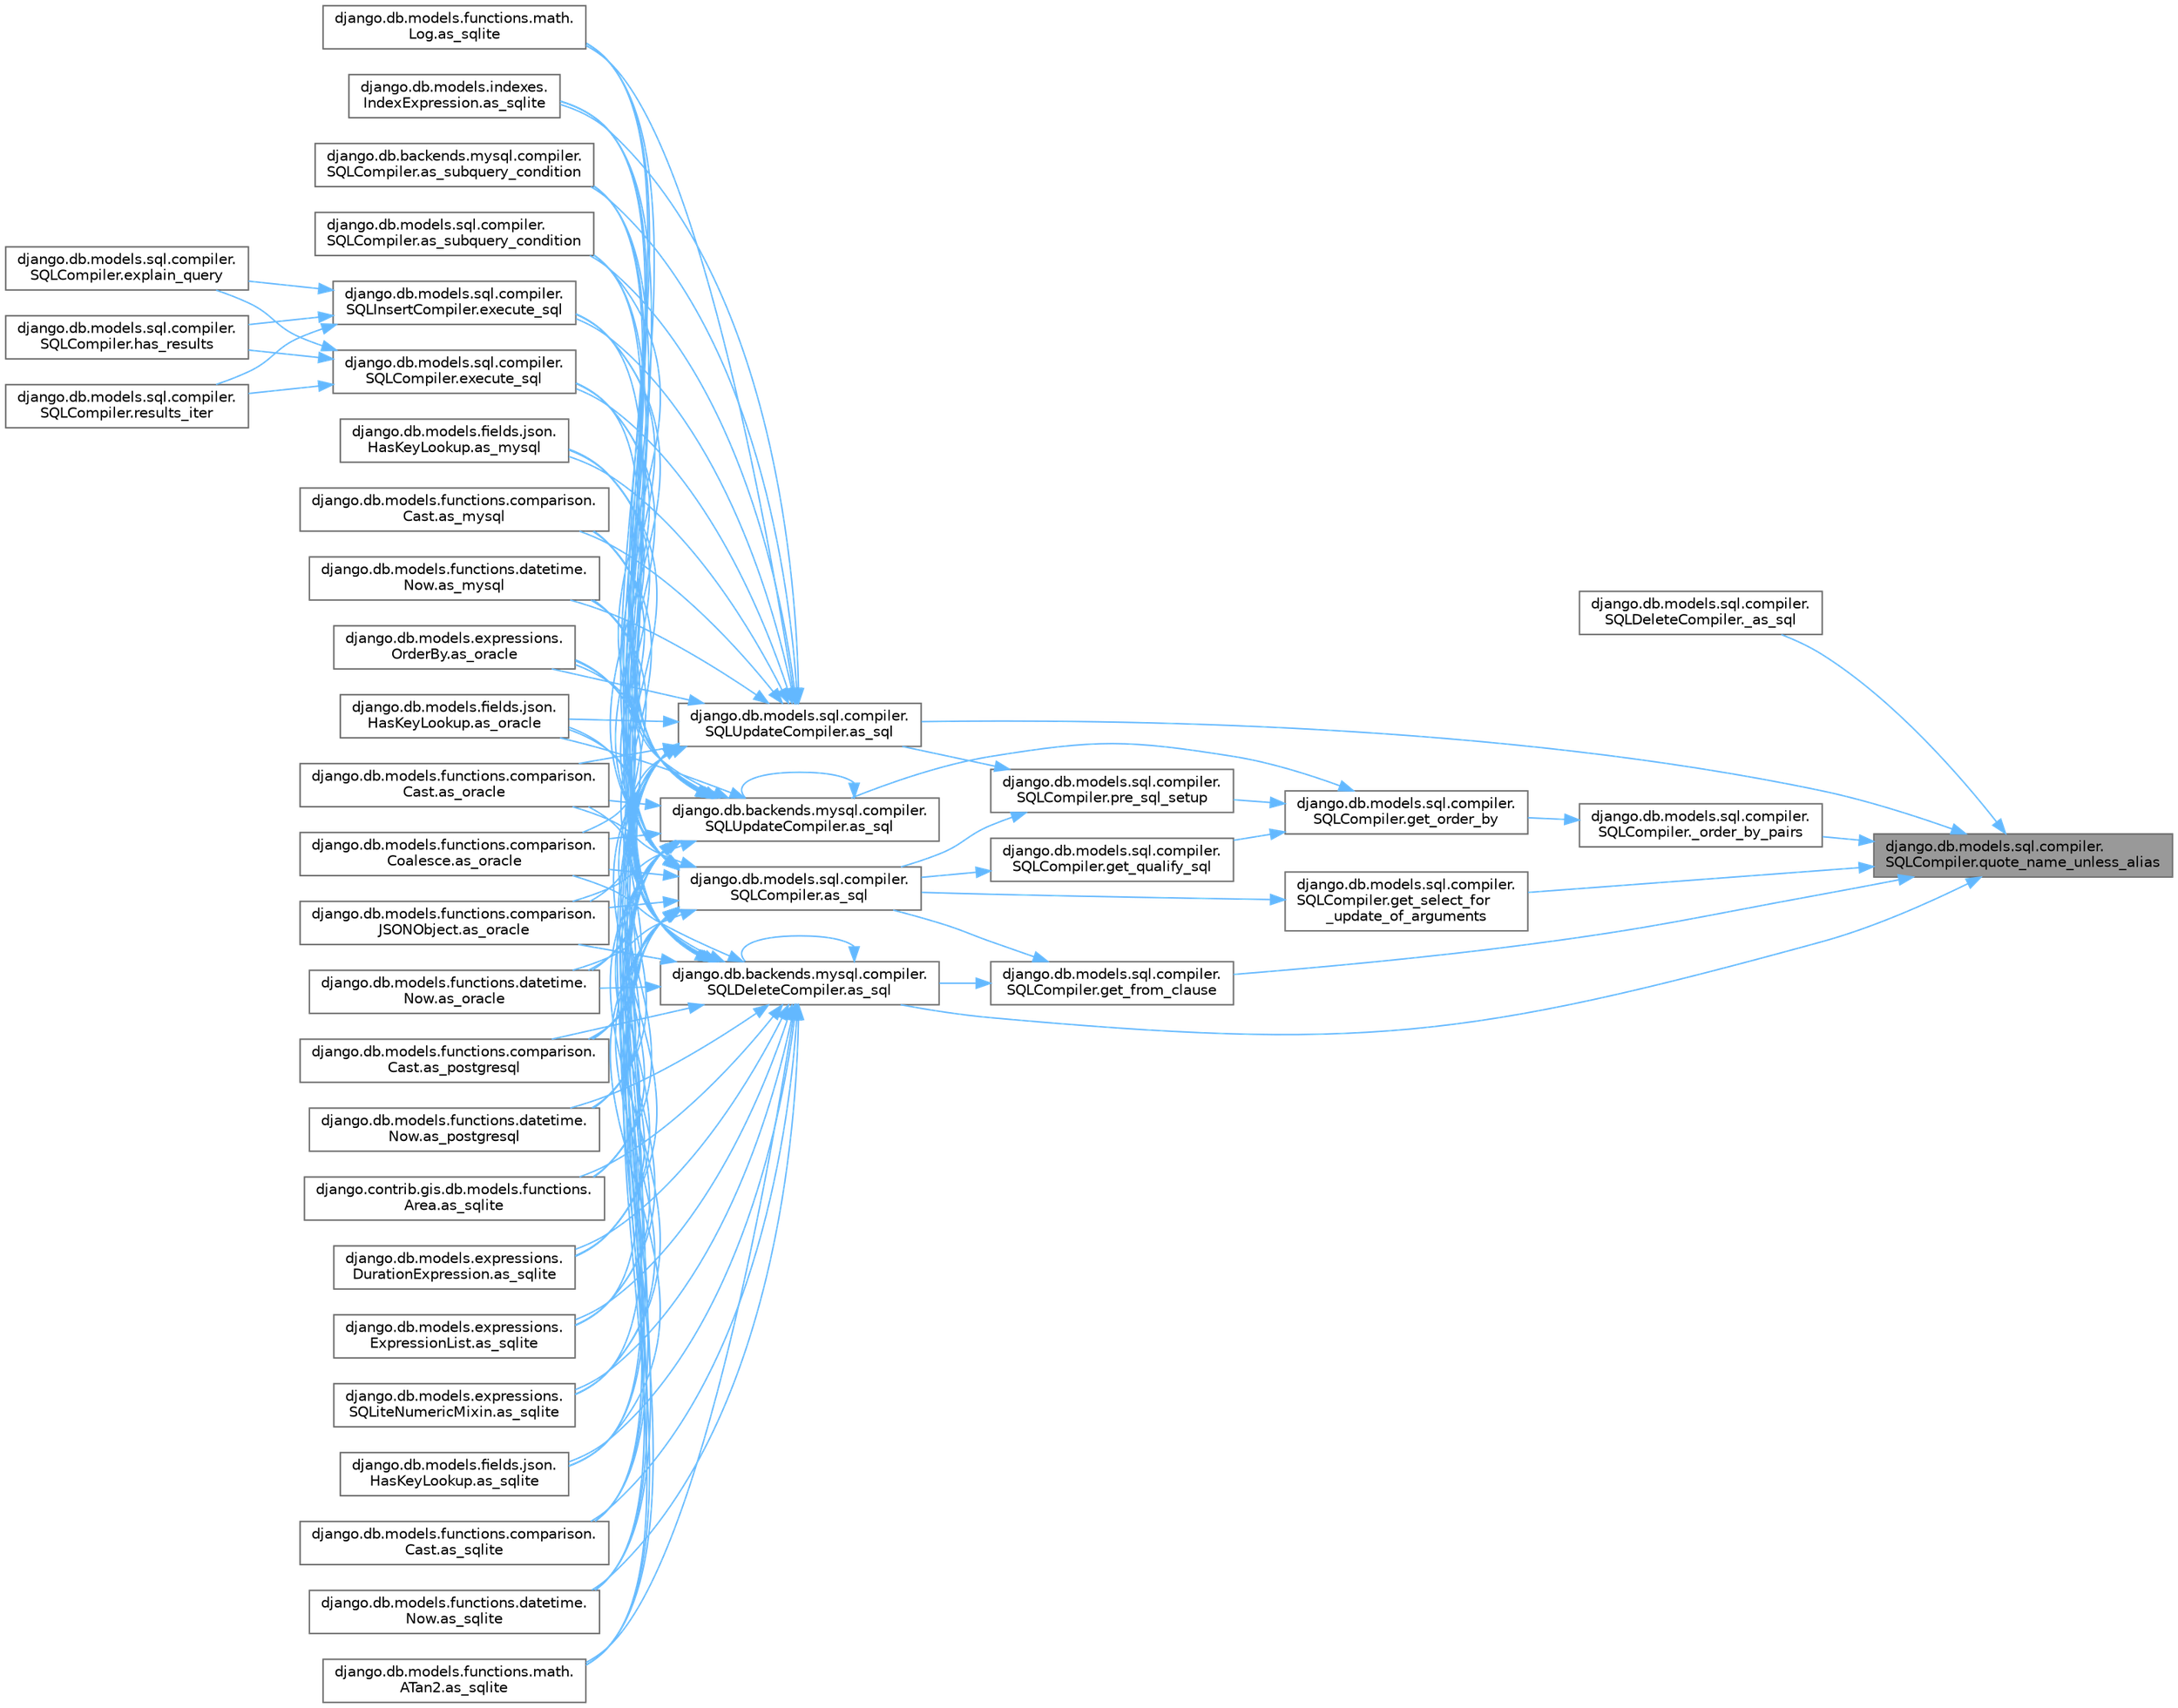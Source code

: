 digraph "django.db.models.sql.compiler.SQLCompiler.quote_name_unless_alias"
{
 // LATEX_PDF_SIZE
  bgcolor="transparent";
  edge [fontname=Helvetica,fontsize=10,labelfontname=Helvetica,labelfontsize=10];
  node [fontname=Helvetica,fontsize=10,shape=box,height=0.2,width=0.4];
  rankdir="RL";
  Node1 [id="Node000001",label="django.db.models.sql.compiler.\lSQLCompiler.quote_name_unless_alias",height=0.2,width=0.4,color="gray40", fillcolor="grey60", style="filled", fontcolor="black",tooltip=" "];
  Node1 -> Node2 [id="edge1_Node000001_Node000002",dir="back",color="steelblue1",style="solid",tooltip=" "];
  Node2 [id="Node000002",label="django.db.models.sql.compiler.\lSQLDeleteCompiler._as_sql",height=0.2,width=0.4,color="grey40", fillcolor="white", style="filled",URL="$classdjango_1_1db_1_1models_1_1sql_1_1compiler_1_1_s_q_l_delete_compiler.html#a692a3a95ea9ae64c0582b1908466cfe7",tooltip=" "];
  Node1 -> Node3 [id="edge2_Node000001_Node000003",dir="back",color="steelblue1",style="solid",tooltip=" "];
  Node3 [id="Node000003",label="django.db.models.sql.compiler.\lSQLCompiler._order_by_pairs",height=0.2,width=0.4,color="grey40", fillcolor="white", style="filled",URL="$classdjango_1_1db_1_1models_1_1sql_1_1compiler_1_1_s_q_l_compiler.html#aadc45c88889716b107b99e9f2e76f591",tooltip=" "];
  Node3 -> Node4 [id="edge3_Node000003_Node000004",dir="back",color="steelblue1",style="solid",tooltip=" "];
  Node4 [id="Node000004",label="django.db.models.sql.compiler.\lSQLCompiler.get_order_by",height=0.2,width=0.4,color="grey40", fillcolor="white", style="filled",URL="$classdjango_1_1db_1_1models_1_1sql_1_1compiler_1_1_s_q_l_compiler.html#a85a625d03b1e87e5dc6f2ea7e93fef1a",tooltip=" "];
  Node4 -> Node5 [id="edge4_Node000004_Node000005",dir="back",color="steelblue1",style="solid",tooltip=" "];
  Node5 [id="Node000005",label="django.db.backends.mysql.compiler.\lSQLUpdateCompiler.as_sql",height=0.2,width=0.4,color="grey40", fillcolor="white", style="filled",URL="$classdjango_1_1db_1_1backends_1_1mysql_1_1compiler_1_1_s_q_l_update_compiler.html#a6a7dd775b5cf1da0496f37d18d26ba8c",tooltip=" "];
  Node5 -> Node6 [id="edge5_Node000005_Node000006",dir="back",color="steelblue1",style="solid",tooltip=" "];
  Node6 [id="Node000006",label="django.db.models.fields.json.\lHasKeyLookup.as_mysql",height=0.2,width=0.4,color="grey40", fillcolor="white", style="filled",URL="$classdjango_1_1db_1_1models_1_1fields_1_1json_1_1_has_key_lookup.html#a10f67427287f2c0ea32513ca6f481e96",tooltip=" "];
  Node5 -> Node7 [id="edge6_Node000005_Node000007",dir="back",color="steelblue1",style="solid",tooltip=" "];
  Node7 [id="Node000007",label="django.db.models.functions.comparison.\lCast.as_mysql",height=0.2,width=0.4,color="grey40", fillcolor="white", style="filled",URL="$classdjango_1_1db_1_1models_1_1functions_1_1comparison_1_1_cast.html#a447737891e955909c6a381529a67a84e",tooltip=" "];
  Node5 -> Node8 [id="edge7_Node000005_Node000008",dir="back",color="steelblue1",style="solid",tooltip=" "];
  Node8 [id="Node000008",label="django.db.models.functions.datetime.\lNow.as_mysql",height=0.2,width=0.4,color="grey40", fillcolor="white", style="filled",URL="$classdjango_1_1db_1_1models_1_1functions_1_1datetime_1_1_now.html#a070a9334fb198086c0c4e96e9725d92b",tooltip=" "];
  Node5 -> Node9 [id="edge8_Node000005_Node000009",dir="back",color="steelblue1",style="solid",tooltip=" "];
  Node9 [id="Node000009",label="django.db.models.expressions.\lOrderBy.as_oracle",height=0.2,width=0.4,color="grey40", fillcolor="white", style="filled",URL="$classdjango_1_1db_1_1models_1_1expressions_1_1_order_by.html#af9b6ede9b0df85d6bcf54f983b3a8f6a",tooltip=" "];
  Node5 -> Node10 [id="edge9_Node000005_Node000010",dir="back",color="steelblue1",style="solid",tooltip=" "];
  Node10 [id="Node000010",label="django.db.models.fields.json.\lHasKeyLookup.as_oracle",height=0.2,width=0.4,color="grey40", fillcolor="white", style="filled",URL="$classdjango_1_1db_1_1models_1_1fields_1_1json_1_1_has_key_lookup.html#afbb88aa4fb23b3ec3acdc695c2f52398",tooltip=" "];
  Node5 -> Node11 [id="edge10_Node000005_Node000011",dir="back",color="steelblue1",style="solid",tooltip=" "];
  Node11 [id="Node000011",label="django.db.models.functions.comparison.\lCast.as_oracle",height=0.2,width=0.4,color="grey40", fillcolor="white", style="filled",URL="$classdjango_1_1db_1_1models_1_1functions_1_1comparison_1_1_cast.html#ad466cd7ca85dc257d9e2718f41a263ec",tooltip=" "];
  Node5 -> Node12 [id="edge11_Node000005_Node000012",dir="back",color="steelblue1",style="solid",tooltip=" "];
  Node12 [id="Node000012",label="django.db.models.functions.comparison.\lCoalesce.as_oracle",height=0.2,width=0.4,color="grey40", fillcolor="white", style="filled",URL="$classdjango_1_1db_1_1models_1_1functions_1_1comparison_1_1_coalesce.html#a1bbeea180ef3ef4d8ba5d51d33d6ef85",tooltip=" "];
  Node5 -> Node13 [id="edge12_Node000005_Node000013",dir="back",color="steelblue1",style="solid",tooltip=" "];
  Node13 [id="Node000013",label="django.db.models.functions.comparison.\lJSONObject.as_oracle",height=0.2,width=0.4,color="grey40", fillcolor="white", style="filled",URL="$classdjango_1_1db_1_1models_1_1functions_1_1comparison_1_1_j_s_o_n_object.html#a4b4fa1161d27b0a9bbbdd0370e9af364",tooltip=" "];
  Node5 -> Node14 [id="edge13_Node000005_Node000014",dir="back",color="steelblue1",style="solid",tooltip=" "];
  Node14 [id="Node000014",label="django.db.models.functions.datetime.\lNow.as_oracle",height=0.2,width=0.4,color="grey40", fillcolor="white", style="filled",URL="$classdjango_1_1db_1_1models_1_1functions_1_1datetime_1_1_now.html#ad5e1ae918a5c4d39f675f98280440538",tooltip=" "];
  Node5 -> Node15 [id="edge14_Node000005_Node000015",dir="back",color="steelblue1",style="solid",tooltip=" "];
  Node15 [id="Node000015",label="django.db.models.functions.comparison.\lCast.as_postgresql",height=0.2,width=0.4,color="grey40", fillcolor="white", style="filled",URL="$classdjango_1_1db_1_1models_1_1functions_1_1comparison_1_1_cast.html#ae51aa6aa6fe8ca7064d8bca2f8e05188",tooltip=" "];
  Node5 -> Node16 [id="edge15_Node000005_Node000016",dir="back",color="steelblue1",style="solid",tooltip=" "];
  Node16 [id="Node000016",label="django.db.models.functions.datetime.\lNow.as_postgresql",height=0.2,width=0.4,color="grey40", fillcolor="white", style="filled",URL="$classdjango_1_1db_1_1models_1_1functions_1_1datetime_1_1_now.html#af1402a88867fc6d69f3f56f655f37fca",tooltip=" "];
  Node5 -> Node5 [id="edge16_Node000005_Node000005",dir="back",color="steelblue1",style="solid",tooltip=" "];
  Node5 -> Node17 [id="edge17_Node000005_Node000017",dir="back",color="steelblue1",style="solid",tooltip=" "];
  Node17 [id="Node000017",label="django.contrib.gis.db.models.functions.\lArea.as_sqlite",height=0.2,width=0.4,color="grey40", fillcolor="white", style="filled",URL="$classdjango_1_1contrib_1_1gis_1_1db_1_1models_1_1functions_1_1_area.html#ab8bfa3d35d4368e04318069dd28bd2ca",tooltip=" "];
  Node5 -> Node18 [id="edge18_Node000005_Node000018",dir="back",color="steelblue1",style="solid",tooltip=" "];
  Node18 [id="Node000018",label="django.db.models.expressions.\lDurationExpression.as_sqlite",height=0.2,width=0.4,color="grey40", fillcolor="white", style="filled",URL="$classdjango_1_1db_1_1models_1_1expressions_1_1_duration_expression.html#a5f33f70ca03904ce9b2e9824652e9fff",tooltip=" "];
  Node5 -> Node19 [id="edge19_Node000005_Node000019",dir="back",color="steelblue1",style="solid",tooltip=" "];
  Node19 [id="Node000019",label="django.db.models.expressions.\lExpressionList.as_sqlite",height=0.2,width=0.4,color="grey40", fillcolor="white", style="filled",URL="$classdjango_1_1db_1_1models_1_1expressions_1_1_expression_list.html#ae577275a98dec786535830e8d24aa13e",tooltip=" "];
  Node5 -> Node20 [id="edge20_Node000005_Node000020",dir="back",color="steelblue1",style="solid",tooltip=" "];
  Node20 [id="Node000020",label="django.db.models.expressions.\lSQLiteNumericMixin.as_sqlite",height=0.2,width=0.4,color="grey40", fillcolor="white", style="filled",URL="$classdjango_1_1db_1_1models_1_1expressions_1_1_s_q_lite_numeric_mixin.html#a7c649b97074b00e095c4ee2b3bc62482",tooltip=" "];
  Node5 -> Node21 [id="edge21_Node000005_Node000021",dir="back",color="steelblue1",style="solid",tooltip=" "];
  Node21 [id="Node000021",label="django.db.models.fields.json.\lHasKeyLookup.as_sqlite",height=0.2,width=0.4,color="grey40", fillcolor="white", style="filled",URL="$classdjango_1_1db_1_1models_1_1fields_1_1json_1_1_has_key_lookup.html#aaa01efd0fa197e203c40f6f05b000141",tooltip=" "];
  Node5 -> Node22 [id="edge22_Node000005_Node000022",dir="back",color="steelblue1",style="solid",tooltip=" "];
  Node22 [id="Node000022",label="django.db.models.functions.comparison.\lCast.as_sqlite",height=0.2,width=0.4,color="grey40", fillcolor="white", style="filled",URL="$classdjango_1_1db_1_1models_1_1functions_1_1comparison_1_1_cast.html#a1943b51797a168ff6a3ad37005086d8c",tooltip=" "];
  Node5 -> Node23 [id="edge23_Node000005_Node000023",dir="back",color="steelblue1",style="solid",tooltip=" "];
  Node23 [id="Node000023",label="django.db.models.functions.datetime.\lNow.as_sqlite",height=0.2,width=0.4,color="grey40", fillcolor="white", style="filled",URL="$classdjango_1_1db_1_1models_1_1functions_1_1datetime_1_1_now.html#a5525700866738572645141dd6f2ef41c",tooltip=" "];
  Node5 -> Node24 [id="edge24_Node000005_Node000024",dir="back",color="steelblue1",style="solid",tooltip=" "];
  Node24 [id="Node000024",label="django.db.models.functions.math.\lATan2.as_sqlite",height=0.2,width=0.4,color="grey40", fillcolor="white", style="filled",URL="$classdjango_1_1db_1_1models_1_1functions_1_1math_1_1_a_tan2.html#ac343d11000341dfc431de19f416ea4b6",tooltip=" "];
  Node5 -> Node25 [id="edge25_Node000005_Node000025",dir="back",color="steelblue1",style="solid",tooltip=" "];
  Node25 [id="Node000025",label="django.db.models.functions.math.\lLog.as_sqlite",height=0.2,width=0.4,color="grey40", fillcolor="white", style="filled",URL="$classdjango_1_1db_1_1models_1_1functions_1_1math_1_1_log.html#afcc146563033738d87dd1dc17d005111",tooltip=" "];
  Node5 -> Node26 [id="edge26_Node000005_Node000026",dir="back",color="steelblue1",style="solid",tooltip=" "];
  Node26 [id="Node000026",label="django.db.models.indexes.\lIndexExpression.as_sqlite",height=0.2,width=0.4,color="grey40", fillcolor="white", style="filled",URL="$classdjango_1_1db_1_1models_1_1indexes_1_1_index_expression.html#af6e5b161cb97d0b8bce944455e8e0d53",tooltip=" "];
  Node5 -> Node27 [id="edge27_Node000005_Node000027",dir="back",color="steelblue1",style="solid",tooltip=" "];
  Node27 [id="Node000027",label="django.db.backends.mysql.compiler.\lSQLCompiler.as_subquery_condition",height=0.2,width=0.4,color="grey40", fillcolor="white", style="filled",URL="$classdjango_1_1db_1_1backends_1_1mysql_1_1compiler_1_1_s_q_l_compiler.html#ab79da4712a24ed75ce13002a54fe8d46",tooltip=" "];
  Node5 -> Node28 [id="edge28_Node000005_Node000028",dir="back",color="steelblue1",style="solid",tooltip=" "];
  Node28 [id="Node000028",label="django.db.models.sql.compiler.\lSQLCompiler.as_subquery_condition",height=0.2,width=0.4,color="grey40", fillcolor="white", style="filled",URL="$classdjango_1_1db_1_1models_1_1sql_1_1compiler_1_1_s_q_l_compiler.html#a78bdce11e05140ed74db8f5463bedfce",tooltip=" "];
  Node5 -> Node29 [id="edge29_Node000005_Node000029",dir="back",color="steelblue1",style="solid",tooltip=" "];
  Node29 [id="Node000029",label="django.db.models.sql.compiler.\lSQLCompiler.execute_sql",height=0.2,width=0.4,color="grey40", fillcolor="white", style="filled",URL="$classdjango_1_1db_1_1models_1_1sql_1_1compiler_1_1_s_q_l_compiler.html#a07cbbc7958a72203f8ebe9ba29b9356f",tooltip=" "];
  Node29 -> Node30 [id="edge30_Node000029_Node000030",dir="back",color="steelblue1",style="solid",tooltip=" "];
  Node30 [id="Node000030",label="django.db.models.sql.compiler.\lSQLCompiler.explain_query",height=0.2,width=0.4,color="grey40", fillcolor="white", style="filled",URL="$classdjango_1_1db_1_1models_1_1sql_1_1compiler_1_1_s_q_l_compiler.html#ae37702aee3a2c220b0d45022bece3120",tooltip=" "];
  Node29 -> Node31 [id="edge31_Node000029_Node000031",dir="back",color="steelblue1",style="solid",tooltip=" "];
  Node31 [id="Node000031",label="django.db.models.sql.compiler.\lSQLCompiler.has_results",height=0.2,width=0.4,color="grey40", fillcolor="white", style="filled",URL="$classdjango_1_1db_1_1models_1_1sql_1_1compiler_1_1_s_q_l_compiler.html#a730571b9b54a4d28aed6af579018b5d4",tooltip=" "];
  Node29 -> Node32 [id="edge32_Node000029_Node000032",dir="back",color="steelblue1",style="solid",tooltip=" "];
  Node32 [id="Node000032",label="django.db.models.sql.compiler.\lSQLCompiler.results_iter",height=0.2,width=0.4,color="grey40", fillcolor="white", style="filled",URL="$classdjango_1_1db_1_1models_1_1sql_1_1compiler_1_1_s_q_l_compiler.html#ae75172de9cb1885c3c8e9842460ee1a6",tooltip=" "];
  Node5 -> Node33 [id="edge33_Node000005_Node000033",dir="back",color="steelblue1",style="solid",tooltip=" "];
  Node33 [id="Node000033",label="django.db.models.sql.compiler.\lSQLInsertCompiler.execute_sql",height=0.2,width=0.4,color="grey40", fillcolor="white", style="filled",URL="$classdjango_1_1db_1_1models_1_1sql_1_1compiler_1_1_s_q_l_insert_compiler.html#a59b977e6c439adafa1c3b0092dd7074f",tooltip=" "];
  Node33 -> Node30 [id="edge34_Node000033_Node000030",dir="back",color="steelblue1",style="solid",tooltip=" "];
  Node33 -> Node31 [id="edge35_Node000033_Node000031",dir="back",color="steelblue1",style="solid",tooltip=" "];
  Node33 -> Node32 [id="edge36_Node000033_Node000032",dir="back",color="steelblue1",style="solid",tooltip=" "];
  Node4 -> Node34 [id="edge37_Node000004_Node000034",dir="back",color="steelblue1",style="solid",tooltip=" "];
  Node34 [id="Node000034",label="django.db.models.sql.compiler.\lSQLCompiler.get_qualify_sql",height=0.2,width=0.4,color="grey40", fillcolor="white", style="filled",URL="$classdjango_1_1db_1_1models_1_1sql_1_1compiler_1_1_s_q_l_compiler.html#afdb00329e7a13cfc55825ceb0302bb93",tooltip=" "];
  Node34 -> Node35 [id="edge38_Node000034_Node000035",dir="back",color="steelblue1",style="solid",tooltip=" "];
  Node35 [id="Node000035",label="django.db.models.sql.compiler.\lSQLCompiler.as_sql",height=0.2,width=0.4,color="grey40", fillcolor="white", style="filled",URL="$classdjango_1_1db_1_1models_1_1sql_1_1compiler_1_1_s_q_l_compiler.html#a3918d4acd4c4e25eaf039479facdc7db",tooltip=" "];
  Node35 -> Node6 [id="edge39_Node000035_Node000006",dir="back",color="steelblue1",style="solid",tooltip=" "];
  Node35 -> Node7 [id="edge40_Node000035_Node000007",dir="back",color="steelblue1",style="solid",tooltip=" "];
  Node35 -> Node8 [id="edge41_Node000035_Node000008",dir="back",color="steelblue1",style="solid",tooltip=" "];
  Node35 -> Node9 [id="edge42_Node000035_Node000009",dir="back",color="steelblue1",style="solid",tooltip=" "];
  Node35 -> Node10 [id="edge43_Node000035_Node000010",dir="back",color="steelblue1",style="solid",tooltip=" "];
  Node35 -> Node11 [id="edge44_Node000035_Node000011",dir="back",color="steelblue1",style="solid",tooltip=" "];
  Node35 -> Node12 [id="edge45_Node000035_Node000012",dir="back",color="steelblue1",style="solid",tooltip=" "];
  Node35 -> Node13 [id="edge46_Node000035_Node000013",dir="back",color="steelblue1",style="solid",tooltip=" "];
  Node35 -> Node14 [id="edge47_Node000035_Node000014",dir="back",color="steelblue1",style="solid",tooltip=" "];
  Node35 -> Node15 [id="edge48_Node000035_Node000015",dir="back",color="steelblue1",style="solid",tooltip=" "];
  Node35 -> Node16 [id="edge49_Node000035_Node000016",dir="back",color="steelblue1",style="solid",tooltip=" "];
  Node35 -> Node17 [id="edge50_Node000035_Node000017",dir="back",color="steelblue1",style="solid",tooltip=" "];
  Node35 -> Node18 [id="edge51_Node000035_Node000018",dir="back",color="steelblue1",style="solid",tooltip=" "];
  Node35 -> Node19 [id="edge52_Node000035_Node000019",dir="back",color="steelblue1",style="solid",tooltip=" "];
  Node35 -> Node20 [id="edge53_Node000035_Node000020",dir="back",color="steelblue1",style="solid",tooltip=" "];
  Node35 -> Node21 [id="edge54_Node000035_Node000021",dir="back",color="steelblue1",style="solid",tooltip=" "];
  Node35 -> Node22 [id="edge55_Node000035_Node000022",dir="back",color="steelblue1",style="solid",tooltip=" "];
  Node35 -> Node23 [id="edge56_Node000035_Node000023",dir="back",color="steelblue1",style="solid",tooltip=" "];
  Node35 -> Node24 [id="edge57_Node000035_Node000024",dir="back",color="steelblue1",style="solid",tooltip=" "];
  Node35 -> Node25 [id="edge58_Node000035_Node000025",dir="back",color="steelblue1",style="solid",tooltip=" "];
  Node35 -> Node26 [id="edge59_Node000035_Node000026",dir="back",color="steelblue1",style="solid",tooltip=" "];
  Node35 -> Node27 [id="edge60_Node000035_Node000027",dir="back",color="steelblue1",style="solid",tooltip=" "];
  Node35 -> Node28 [id="edge61_Node000035_Node000028",dir="back",color="steelblue1",style="solid",tooltip=" "];
  Node35 -> Node29 [id="edge62_Node000035_Node000029",dir="back",color="steelblue1",style="solid",tooltip=" "];
  Node35 -> Node33 [id="edge63_Node000035_Node000033",dir="back",color="steelblue1",style="solid",tooltip=" "];
  Node4 -> Node36 [id="edge64_Node000004_Node000036",dir="back",color="steelblue1",style="solid",tooltip=" "];
  Node36 [id="Node000036",label="django.db.models.sql.compiler.\lSQLCompiler.pre_sql_setup",height=0.2,width=0.4,color="grey40", fillcolor="white", style="filled",URL="$classdjango_1_1db_1_1models_1_1sql_1_1compiler_1_1_s_q_l_compiler.html#a1b43e91f203b2db610967351ce6e7d2e",tooltip=" "];
  Node36 -> Node35 [id="edge65_Node000036_Node000035",dir="back",color="steelblue1",style="solid",tooltip=" "];
  Node36 -> Node37 [id="edge66_Node000036_Node000037",dir="back",color="steelblue1",style="solid",tooltip=" "];
  Node37 [id="Node000037",label="django.db.models.sql.compiler.\lSQLUpdateCompiler.as_sql",height=0.2,width=0.4,color="grey40", fillcolor="white", style="filled",URL="$classdjango_1_1db_1_1models_1_1sql_1_1compiler_1_1_s_q_l_update_compiler.html#ac3739d321fa085552f9cf39416522f73",tooltip=" "];
  Node37 -> Node6 [id="edge67_Node000037_Node000006",dir="back",color="steelblue1",style="solid",tooltip=" "];
  Node37 -> Node7 [id="edge68_Node000037_Node000007",dir="back",color="steelblue1",style="solid",tooltip=" "];
  Node37 -> Node8 [id="edge69_Node000037_Node000008",dir="back",color="steelblue1",style="solid",tooltip=" "];
  Node37 -> Node9 [id="edge70_Node000037_Node000009",dir="back",color="steelblue1",style="solid",tooltip=" "];
  Node37 -> Node10 [id="edge71_Node000037_Node000010",dir="back",color="steelblue1",style="solid",tooltip=" "];
  Node37 -> Node11 [id="edge72_Node000037_Node000011",dir="back",color="steelblue1",style="solid",tooltip=" "];
  Node37 -> Node12 [id="edge73_Node000037_Node000012",dir="back",color="steelblue1",style="solid",tooltip=" "];
  Node37 -> Node13 [id="edge74_Node000037_Node000013",dir="back",color="steelblue1",style="solid",tooltip=" "];
  Node37 -> Node14 [id="edge75_Node000037_Node000014",dir="back",color="steelblue1",style="solid",tooltip=" "];
  Node37 -> Node15 [id="edge76_Node000037_Node000015",dir="back",color="steelblue1",style="solid",tooltip=" "];
  Node37 -> Node16 [id="edge77_Node000037_Node000016",dir="back",color="steelblue1",style="solid",tooltip=" "];
  Node37 -> Node17 [id="edge78_Node000037_Node000017",dir="back",color="steelblue1",style="solid",tooltip=" "];
  Node37 -> Node18 [id="edge79_Node000037_Node000018",dir="back",color="steelblue1",style="solid",tooltip=" "];
  Node37 -> Node19 [id="edge80_Node000037_Node000019",dir="back",color="steelblue1",style="solid",tooltip=" "];
  Node37 -> Node20 [id="edge81_Node000037_Node000020",dir="back",color="steelblue1",style="solid",tooltip=" "];
  Node37 -> Node21 [id="edge82_Node000037_Node000021",dir="back",color="steelblue1",style="solid",tooltip=" "];
  Node37 -> Node22 [id="edge83_Node000037_Node000022",dir="back",color="steelblue1",style="solid",tooltip=" "];
  Node37 -> Node23 [id="edge84_Node000037_Node000023",dir="back",color="steelblue1",style="solid",tooltip=" "];
  Node37 -> Node24 [id="edge85_Node000037_Node000024",dir="back",color="steelblue1",style="solid",tooltip=" "];
  Node37 -> Node25 [id="edge86_Node000037_Node000025",dir="back",color="steelblue1",style="solid",tooltip=" "];
  Node37 -> Node26 [id="edge87_Node000037_Node000026",dir="back",color="steelblue1",style="solid",tooltip=" "];
  Node37 -> Node27 [id="edge88_Node000037_Node000027",dir="back",color="steelblue1",style="solid",tooltip=" "];
  Node37 -> Node28 [id="edge89_Node000037_Node000028",dir="back",color="steelblue1",style="solid",tooltip=" "];
  Node37 -> Node29 [id="edge90_Node000037_Node000029",dir="back",color="steelblue1",style="solid",tooltip=" "];
  Node37 -> Node33 [id="edge91_Node000037_Node000033",dir="back",color="steelblue1",style="solid",tooltip=" "];
  Node1 -> Node38 [id="edge92_Node000001_Node000038",dir="back",color="steelblue1",style="solid",tooltip=" "];
  Node38 [id="Node000038",label="django.db.backends.mysql.compiler.\lSQLDeleteCompiler.as_sql",height=0.2,width=0.4,color="grey40", fillcolor="white", style="filled",URL="$classdjango_1_1db_1_1backends_1_1mysql_1_1compiler_1_1_s_q_l_delete_compiler.html#a71d0cb490cf857ffa3af19927999a391",tooltip=" "];
  Node38 -> Node6 [id="edge93_Node000038_Node000006",dir="back",color="steelblue1",style="solid",tooltip=" "];
  Node38 -> Node7 [id="edge94_Node000038_Node000007",dir="back",color="steelblue1",style="solid",tooltip=" "];
  Node38 -> Node8 [id="edge95_Node000038_Node000008",dir="back",color="steelblue1",style="solid",tooltip=" "];
  Node38 -> Node9 [id="edge96_Node000038_Node000009",dir="back",color="steelblue1",style="solid",tooltip=" "];
  Node38 -> Node10 [id="edge97_Node000038_Node000010",dir="back",color="steelblue1",style="solid",tooltip=" "];
  Node38 -> Node11 [id="edge98_Node000038_Node000011",dir="back",color="steelblue1",style="solid",tooltip=" "];
  Node38 -> Node12 [id="edge99_Node000038_Node000012",dir="back",color="steelblue1",style="solid",tooltip=" "];
  Node38 -> Node13 [id="edge100_Node000038_Node000013",dir="back",color="steelblue1",style="solid",tooltip=" "];
  Node38 -> Node14 [id="edge101_Node000038_Node000014",dir="back",color="steelblue1",style="solid",tooltip=" "];
  Node38 -> Node15 [id="edge102_Node000038_Node000015",dir="back",color="steelblue1",style="solid",tooltip=" "];
  Node38 -> Node16 [id="edge103_Node000038_Node000016",dir="back",color="steelblue1",style="solid",tooltip=" "];
  Node38 -> Node38 [id="edge104_Node000038_Node000038",dir="back",color="steelblue1",style="solid",tooltip=" "];
  Node38 -> Node17 [id="edge105_Node000038_Node000017",dir="back",color="steelblue1",style="solid",tooltip=" "];
  Node38 -> Node18 [id="edge106_Node000038_Node000018",dir="back",color="steelblue1",style="solid",tooltip=" "];
  Node38 -> Node19 [id="edge107_Node000038_Node000019",dir="back",color="steelblue1",style="solid",tooltip=" "];
  Node38 -> Node20 [id="edge108_Node000038_Node000020",dir="back",color="steelblue1",style="solid",tooltip=" "];
  Node38 -> Node21 [id="edge109_Node000038_Node000021",dir="back",color="steelblue1",style="solid",tooltip=" "];
  Node38 -> Node22 [id="edge110_Node000038_Node000022",dir="back",color="steelblue1",style="solid",tooltip=" "];
  Node38 -> Node23 [id="edge111_Node000038_Node000023",dir="back",color="steelblue1",style="solid",tooltip=" "];
  Node38 -> Node24 [id="edge112_Node000038_Node000024",dir="back",color="steelblue1",style="solid",tooltip=" "];
  Node38 -> Node25 [id="edge113_Node000038_Node000025",dir="back",color="steelblue1",style="solid",tooltip=" "];
  Node38 -> Node26 [id="edge114_Node000038_Node000026",dir="back",color="steelblue1",style="solid",tooltip=" "];
  Node38 -> Node27 [id="edge115_Node000038_Node000027",dir="back",color="steelblue1",style="solid",tooltip=" "];
  Node38 -> Node28 [id="edge116_Node000038_Node000028",dir="back",color="steelblue1",style="solid",tooltip=" "];
  Node38 -> Node29 [id="edge117_Node000038_Node000029",dir="back",color="steelblue1",style="solid",tooltip=" "];
  Node38 -> Node33 [id="edge118_Node000038_Node000033",dir="back",color="steelblue1",style="solid",tooltip=" "];
  Node1 -> Node37 [id="edge119_Node000001_Node000037",dir="back",color="steelblue1",style="solid",tooltip=" "];
  Node1 -> Node39 [id="edge120_Node000001_Node000039",dir="back",color="steelblue1",style="solid",tooltip=" "];
  Node39 [id="Node000039",label="django.db.models.sql.compiler.\lSQLCompiler.get_from_clause",height=0.2,width=0.4,color="grey40", fillcolor="white", style="filled",URL="$classdjango_1_1db_1_1models_1_1sql_1_1compiler_1_1_s_q_l_compiler.html#a83d303ccaad416a1714f4ce46f691473",tooltip=" "];
  Node39 -> Node38 [id="edge121_Node000039_Node000038",dir="back",color="steelblue1",style="solid",tooltip=" "];
  Node39 -> Node35 [id="edge122_Node000039_Node000035",dir="back",color="steelblue1",style="solid",tooltip=" "];
  Node1 -> Node40 [id="edge123_Node000001_Node000040",dir="back",color="steelblue1",style="solid",tooltip=" "];
  Node40 [id="Node000040",label="django.db.models.sql.compiler.\lSQLCompiler.get_select_for\l_update_of_arguments",height=0.2,width=0.4,color="grey40", fillcolor="white", style="filled",URL="$classdjango_1_1db_1_1models_1_1sql_1_1compiler_1_1_s_q_l_compiler.html#acc146258b1413bd96cd04cad1855dd94",tooltip=" "];
  Node40 -> Node35 [id="edge124_Node000040_Node000035",dir="back",color="steelblue1",style="solid",tooltip=" "];
}

